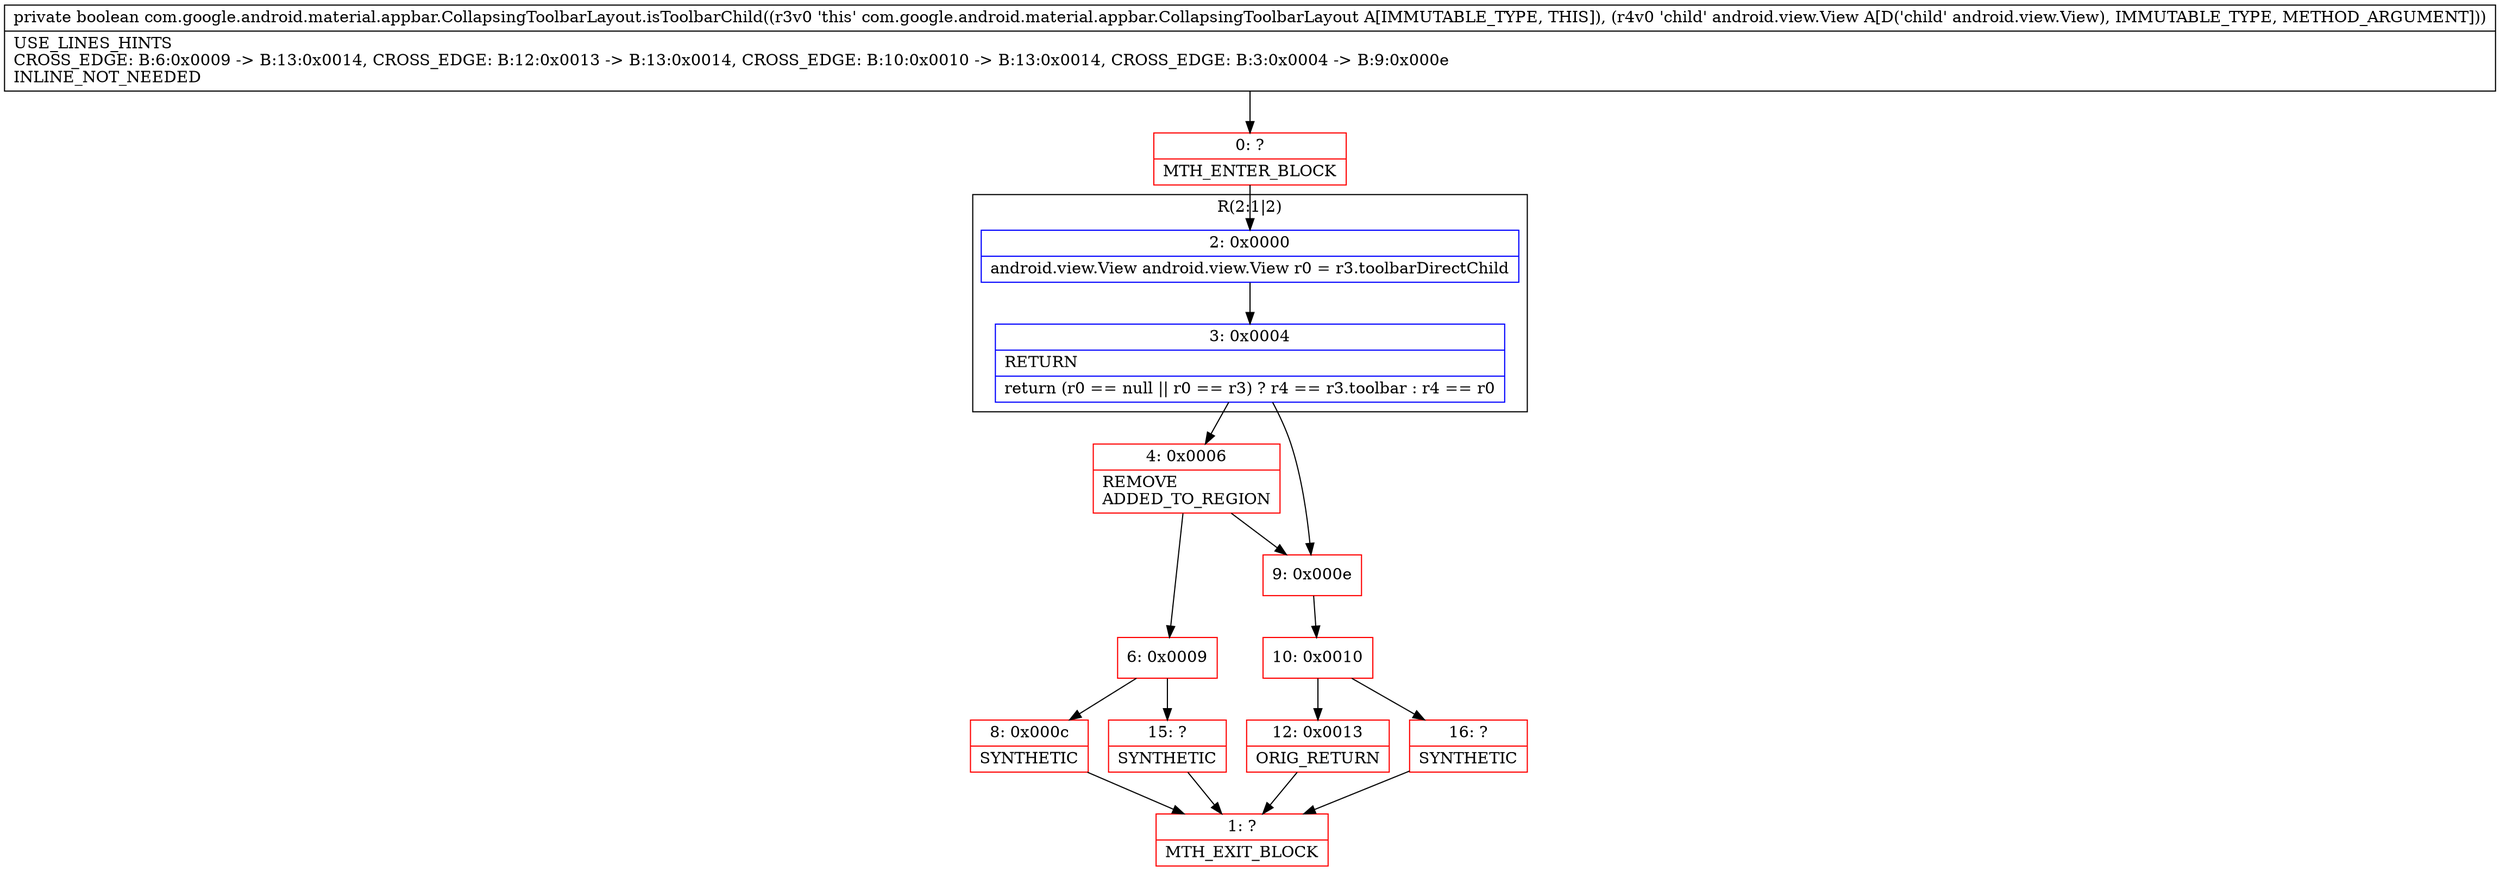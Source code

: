 digraph "CFG forcom.google.android.material.appbar.CollapsingToolbarLayout.isToolbarChild(Landroid\/view\/View;)Z" {
subgraph cluster_Region_1476972986 {
label = "R(2:1|2)";
node [shape=record,color=blue];
Node_2 [shape=record,label="{2\:\ 0x0000|android.view.View android.view.View r0 = r3.toolbarDirectChild\l}"];
Node_3 [shape=record,label="{3\:\ 0x0004|RETURN\l|return (r0 == null \|\| r0 == r3) ? r4 == r3.toolbar : r4 == r0\l}"];
}
Node_0 [shape=record,color=red,label="{0\:\ ?|MTH_ENTER_BLOCK\l}"];
Node_4 [shape=record,color=red,label="{4\:\ 0x0006|REMOVE\lADDED_TO_REGION\l}"];
Node_6 [shape=record,color=red,label="{6\:\ 0x0009}"];
Node_8 [shape=record,color=red,label="{8\:\ 0x000c|SYNTHETIC\l}"];
Node_1 [shape=record,color=red,label="{1\:\ ?|MTH_EXIT_BLOCK\l}"];
Node_15 [shape=record,color=red,label="{15\:\ ?|SYNTHETIC\l}"];
Node_9 [shape=record,color=red,label="{9\:\ 0x000e}"];
Node_10 [shape=record,color=red,label="{10\:\ 0x0010}"];
Node_12 [shape=record,color=red,label="{12\:\ 0x0013|ORIG_RETURN\l}"];
Node_16 [shape=record,color=red,label="{16\:\ ?|SYNTHETIC\l}"];
MethodNode[shape=record,label="{private boolean com.google.android.material.appbar.CollapsingToolbarLayout.isToolbarChild((r3v0 'this' com.google.android.material.appbar.CollapsingToolbarLayout A[IMMUTABLE_TYPE, THIS]), (r4v0 'child' android.view.View A[D('child' android.view.View), IMMUTABLE_TYPE, METHOD_ARGUMENT]))  | USE_LINES_HINTS\lCROSS_EDGE: B:6:0x0009 \-\> B:13:0x0014, CROSS_EDGE: B:12:0x0013 \-\> B:13:0x0014, CROSS_EDGE: B:10:0x0010 \-\> B:13:0x0014, CROSS_EDGE: B:3:0x0004 \-\> B:9:0x000e\lINLINE_NOT_NEEDED\l}"];
MethodNode -> Node_0;Node_2 -> Node_3;
Node_3 -> Node_4;
Node_3 -> Node_9;
Node_0 -> Node_2;
Node_4 -> Node_6;
Node_4 -> Node_9;
Node_6 -> Node_8;
Node_6 -> Node_15;
Node_8 -> Node_1;
Node_15 -> Node_1;
Node_9 -> Node_10;
Node_10 -> Node_12;
Node_10 -> Node_16;
Node_12 -> Node_1;
Node_16 -> Node_1;
}

